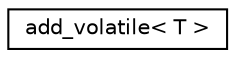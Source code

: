 digraph "Graphical Class Hierarchy"
{
  edge [fontname="Helvetica",fontsize="10",labelfontname="Helvetica",labelfontsize="10"];
  node [fontname="Helvetica",fontsize="10",shape=record];
  rankdir="LR";
  Node1 [label="add_volatile\< T \>",height=0.2,width=0.4,color="black", fillcolor="white", style="filled",URL="$structadd__volatile.html"];
}

